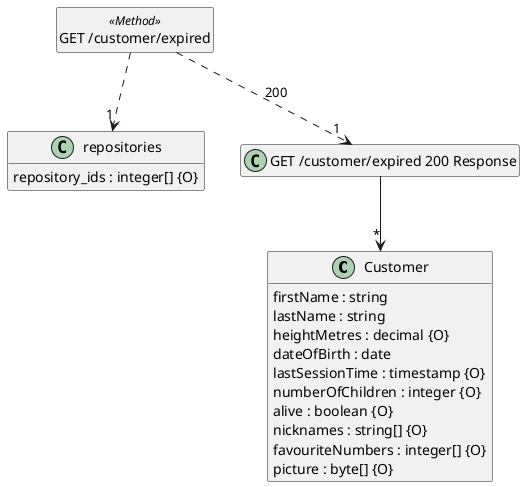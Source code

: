 @startuml
hide <<Method>> circle
hide empty methods
hide empty fields
set namespaceSeparator none

class "Customer" {
  firstName : string
  lastName : string
  heightMetres : decimal {O}
  dateOfBirth : date
  lastSessionTime : timestamp {O}
  numberOfChildren : integer {O}
  alive : boolean {O}
  nicknames : string[] {O}
  favouriteNumbers : integer[] {O}
  picture : byte[] {O}
}

class "repositories" {
  repository_ids : integer[] {O}
}

class "GET /customer/expired" <<Method>> {
}

class "GET /customer/expired 200 Response" {
}

"GET /customer/expired 200 Response" --> "*" "Customer"

"GET /customer/expired" ..> "1" "GET /customer/expired 200 Response" : "200"

"GET /customer/expired" ..> "1" "repositories"

@enduml